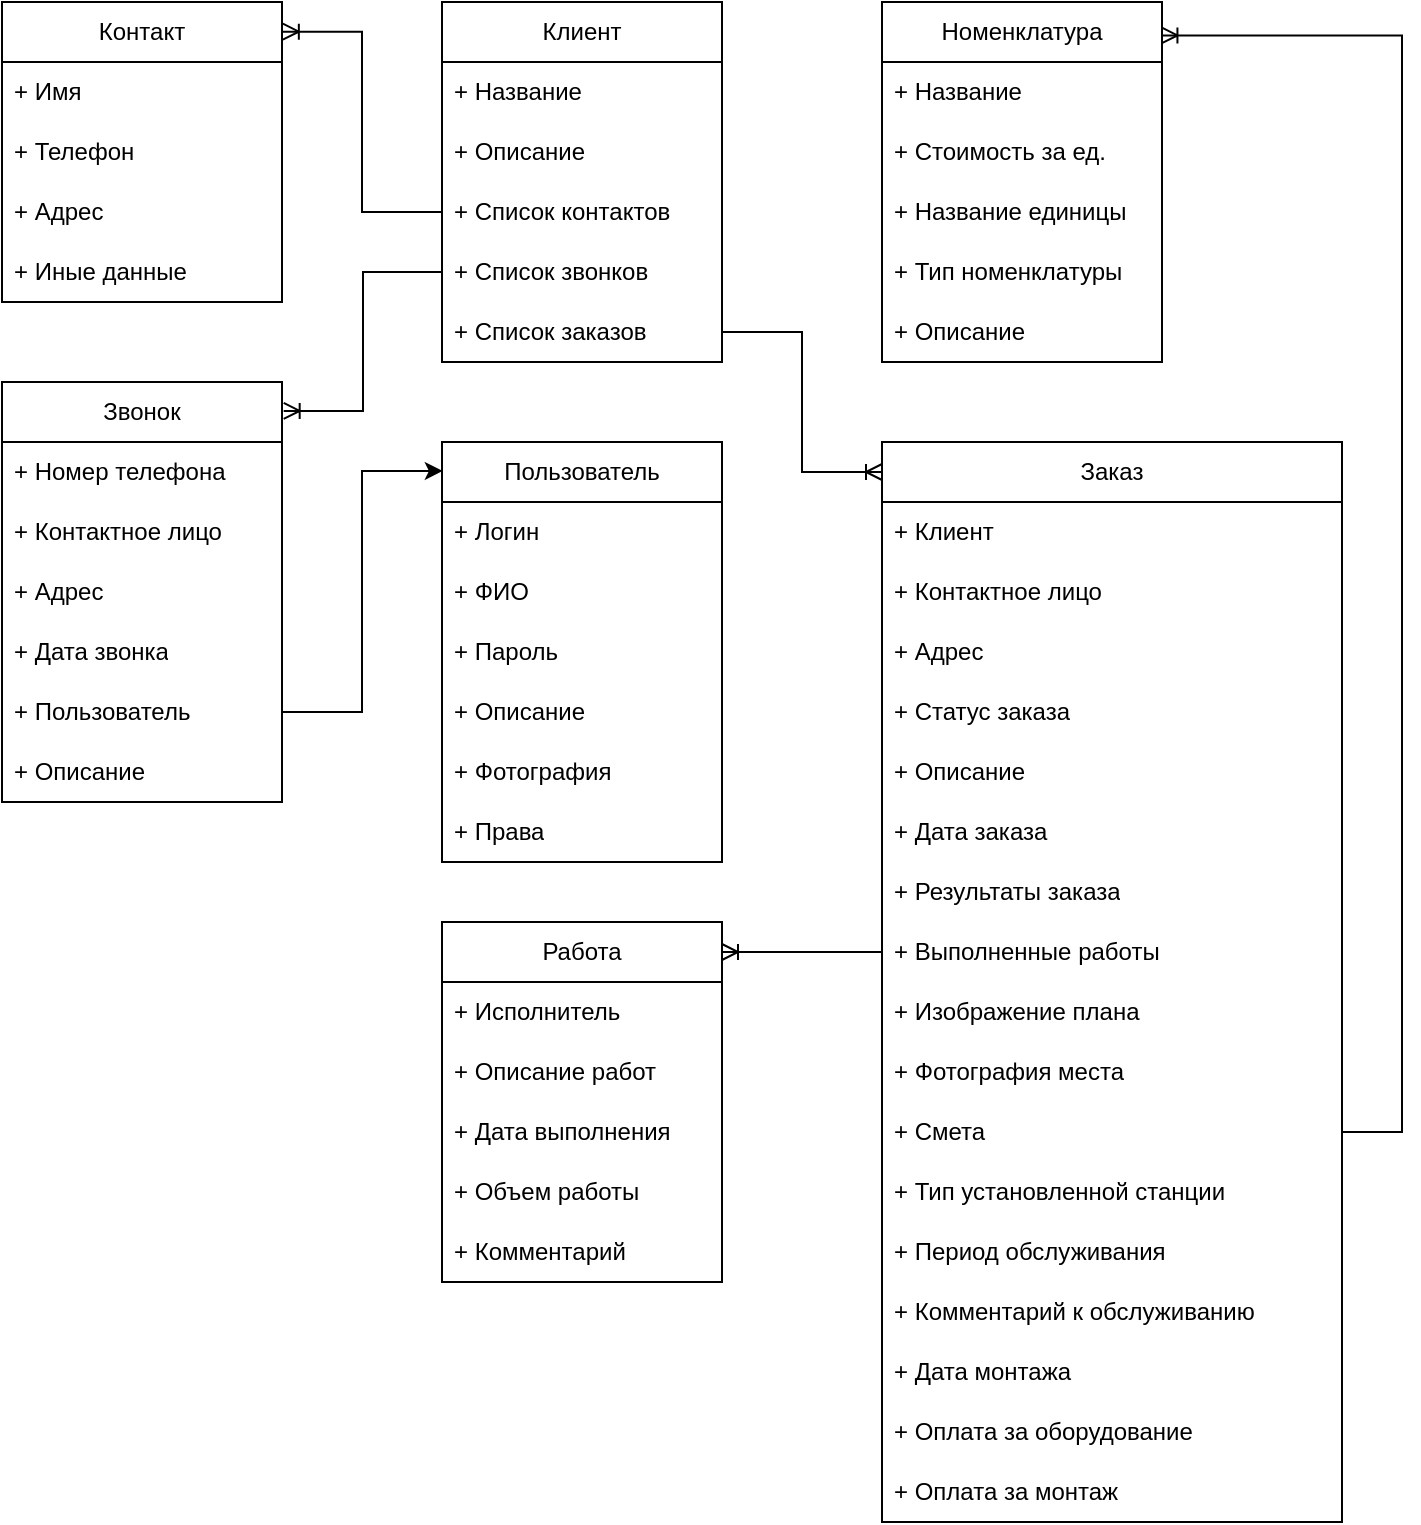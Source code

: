 <mxfile version="27.0.9">
  <diagram name="Страница — 1" id="9P0wHtVKrW3LICsUbkwk">
    <mxGraphModel dx="1426" dy="849" grid="1" gridSize="10" guides="1" tooltips="1" connect="1" arrows="1" fold="1" page="1" pageScale="1" pageWidth="827" pageHeight="1169" math="0" shadow="0">
      <root>
        <mxCell id="0" />
        <mxCell id="1" parent="0" />
        <mxCell id="8ZnBadGXoGOM1toiInGh-7" value="Пользователь" style="swimlane;fontStyle=0;childLayout=stackLayout;horizontal=1;startSize=30;horizontalStack=0;resizeParent=1;resizeParentMax=0;resizeLast=0;collapsible=1;marginBottom=0;whiteSpace=wrap;html=1;" parent="1" vertex="1">
          <mxGeometry x="260" y="260" width="140" height="210" as="geometry" />
        </mxCell>
        <mxCell id="8ZnBadGXoGOM1toiInGh-8" value="+ Логин" style="text;strokeColor=none;fillColor=none;align=left;verticalAlign=middle;spacingLeft=4;spacingRight=4;overflow=hidden;points=[[0,0.5],[1,0.5]];portConstraint=eastwest;rotatable=0;whiteSpace=wrap;html=1;" parent="8ZnBadGXoGOM1toiInGh-7" vertex="1">
          <mxGeometry y="30" width="140" height="30" as="geometry" />
        </mxCell>
        <mxCell id="8ZnBadGXoGOM1toiInGh-9" value="+ ФИО" style="text;strokeColor=none;fillColor=none;align=left;verticalAlign=middle;spacingLeft=4;spacingRight=4;overflow=hidden;points=[[0,0.5],[1,0.5]];portConstraint=eastwest;rotatable=0;whiteSpace=wrap;html=1;" parent="8ZnBadGXoGOM1toiInGh-7" vertex="1">
          <mxGeometry y="60" width="140" height="30" as="geometry" />
        </mxCell>
        <mxCell id="8ZnBadGXoGOM1toiInGh-10" value="+ Пароль" style="text;strokeColor=none;fillColor=none;align=left;verticalAlign=middle;spacingLeft=4;spacingRight=4;overflow=hidden;points=[[0,0.5],[1,0.5]];portConstraint=eastwest;rotatable=0;whiteSpace=wrap;html=1;" parent="8ZnBadGXoGOM1toiInGh-7" vertex="1">
          <mxGeometry y="90" width="140" height="30" as="geometry" />
        </mxCell>
        <mxCell id="8ZnBadGXoGOM1toiInGh-11" value="+ Описание" style="text;strokeColor=none;fillColor=none;align=left;verticalAlign=middle;spacingLeft=4;spacingRight=4;overflow=hidden;points=[[0,0.5],[1,0.5]];portConstraint=eastwest;rotatable=0;whiteSpace=wrap;html=1;" parent="8ZnBadGXoGOM1toiInGh-7" vertex="1">
          <mxGeometry y="120" width="140" height="30" as="geometry" />
        </mxCell>
        <mxCell id="8ZnBadGXoGOM1toiInGh-12" value="+ Фотография" style="text;strokeColor=none;fillColor=none;align=left;verticalAlign=middle;spacingLeft=4;spacingRight=4;overflow=hidden;points=[[0,0.5],[1,0.5]];portConstraint=eastwest;rotatable=0;whiteSpace=wrap;html=1;" parent="8ZnBadGXoGOM1toiInGh-7" vertex="1">
          <mxGeometry y="150" width="140" height="30" as="geometry" />
        </mxCell>
        <mxCell id="8ZnBadGXoGOM1toiInGh-13" value="+ Права" style="text;strokeColor=none;fillColor=none;align=left;verticalAlign=middle;spacingLeft=4;spacingRight=4;overflow=hidden;points=[[0,0.5],[1,0.5]];portConstraint=eastwest;rotatable=0;whiteSpace=wrap;html=1;" parent="8ZnBadGXoGOM1toiInGh-7" vertex="1">
          <mxGeometry y="180" width="140" height="30" as="geometry" />
        </mxCell>
        <mxCell id="8ZnBadGXoGOM1toiInGh-14" value="Клиент" style="swimlane;fontStyle=0;childLayout=stackLayout;horizontal=1;startSize=30;horizontalStack=0;resizeParent=1;resizeParentMax=0;resizeLast=0;collapsible=1;marginBottom=0;whiteSpace=wrap;html=1;" parent="1" vertex="1">
          <mxGeometry x="260" y="40" width="140" height="180" as="geometry" />
        </mxCell>
        <mxCell id="8ZnBadGXoGOM1toiInGh-15" value="+ Название" style="text;strokeColor=none;fillColor=none;align=left;verticalAlign=middle;spacingLeft=4;spacingRight=4;overflow=hidden;points=[[0,0.5],[1,0.5]];portConstraint=eastwest;rotatable=0;whiteSpace=wrap;html=1;" parent="8ZnBadGXoGOM1toiInGh-14" vertex="1">
          <mxGeometry y="30" width="140" height="30" as="geometry" />
        </mxCell>
        <mxCell id="8ZnBadGXoGOM1toiInGh-16" value="+ Описание" style="text;strokeColor=none;fillColor=none;align=left;verticalAlign=middle;spacingLeft=4;spacingRight=4;overflow=hidden;points=[[0,0.5],[1,0.5]];portConstraint=eastwest;rotatable=0;whiteSpace=wrap;html=1;" parent="8ZnBadGXoGOM1toiInGh-14" vertex="1">
          <mxGeometry y="60" width="140" height="30" as="geometry" />
        </mxCell>
        <mxCell id="8ZnBadGXoGOM1toiInGh-17" value="+ Список контактов" style="text;strokeColor=none;fillColor=none;align=left;verticalAlign=middle;spacingLeft=4;spacingRight=4;overflow=hidden;points=[[0,0.5],[1,0.5]];portConstraint=eastwest;rotatable=0;whiteSpace=wrap;html=1;" parent="8ZnBadGXoGOM1toiInGh-14" vertex="1">
          <mxGeometry y="90" width="140" height="30" as="geometry" />
        </mxCell>
        <mxCell id="8ZnBadGXoGOM1toiInGh-18" value="+ Список звонков" style="text;strokeColor=none;fillColor=none;align=left;verticalAlign=middle;spacingLeft=4;spacingRight=4;overflow=hidden;points=[[0,0.5],[1,0.5]];portConstraint=eastwest;rotatable=0;whiteSpace=wrap;html=1;" parent="8ZnBadGXoGOM1toiInGh-14" vertex="1">
          <mxGeometry y="120" width="140" height="30" as="geometry" />
        </mxCell>
        <mxCell id="8ZnBadGXoGOM1toiInGh-19" value="+ Список заказов" style="text;strokeColor=none;fillColor=none;align=left;verticalAlign=middle;spacingLeft=4;spacingRight=4;overflow=hidden;points=[[0,0.5],[1,0.5]];portConstraint=eastwest;rotatable=0;whiteSpace=wrap;html=1;" parent="8ZnBadGXoGOM1toiInGh-14" vertex="1">
          <mxGeometry y="150" width="140" height="30" as="geometry" />
        </mxCell>
        <mxCell id="8ZnBadGXoGOM1toiInGh-24" value="Контакт" style="swimlane;fontStyle=0;childLayout=stackLayout;horizontal=1;startSize=30;horizontalStack=0;resizeParent=1;resizeParentMax=0;resizeLast=0;collapsible=1;marginBottom=0;whiteSpace=wrap;html=1;" parent="1" vertex="1">
          <mxGeometry x="40" y="40" width="140" height="150" as="geometry" />
        </mxCell>
        <mxCell id="8ZnBadGXoGOM1toiInGh-25" value="+ Имя" style="text;strokeColor=none;fillColor=none;align=left;verticalAlign=middle;spacingLeft=4;spacingRight=4;overflow=hidden;points=[[0,0.5],[1,0.5]];portConstraint=eastwest;rotatable=0;whiteSpace=wrap;html=1;" parent="8ZnBadGXoGOM1toiInGh-24" vertex="1">
          <mxGeometry y="30" width="140" height="30" as="geometry" />
        </mxCell>
        <mxCell id="8ZnBadGXoGOM1toiInGh-26" value="+ Телефон" style="text;strokeColor=none;fillColor=none;align=left;verticalAlign=middle;spacingLeft=4;spacingRight=4;overflow=hidden;points=[[0,0.5],[1,0.5]];portConstraint=eastwest;rotatable=0;whiteSpace=wrap;html=1;" parent="8ZnBadGXoGOM1toiInGh-24" vertex="1">
          <mxGeometry y="60" width="140" height="30" as="geometry" />
        </mxCell>
        <mxCell id="8ZnBadGXoGOM1toiInGh-27" value="+ Адрес" style="text;strokeColor=none;fillColor=none;align=left;verticalAlign=middle;spacingLeft=4;spacingRight=4;overflow=hidden;points=[[0,0.5],[1,0.5]];portConstraint=eastwest;rotatable=0;whiteSpace=wrap;html=1;" parent="8ZnBadGXoGOM1toiInGh-24" vertex="1">
          <mxGeometry y="90" width="140" height="30" as="geometry" />
        </mxCell>
        <mxCell id="8ZnBadGXoGOM1toiInGh-28" value="+ Иные данные" style="text;strokeColor=none;fillColor=none;align=left;verticalAlign=middle;spacingLeft=4;spacingRight=4;overflow=hidden;points=[[0,0.5],[1,0.5]];portConstraint=eastwest;rotatable=0;whiteSpace=wrap;html=1;" parent="8ZnBadGXoGOM1toiInGh-24" vertex="1">
          <mxGeometry y="120" width="140" height="30" as="geometry" />
        </mxCell>
        <mxCell id="8ZnBadGXoGOM1toiInGh-30" value="Номенклатура" style="swimlane;fontStyle=0;childLayout=stackLayout;horizontal=1;startSize=30;horizontalStack=0;resizeParent=1;resizeParentMax=0;resizeLast=0;collapsible=1;marginBottom=0;whiteSpace=wrap;html=1;" parent="1" vertex="1">
          <mxGeometry x="480" y="40" width="140" height="180" as="geometry" />
        </mxCell>
        <mxCell id="8ZnBadGXoGOM1toiInGh-31" value="+ Название" style="text;strokeColor=none;fillColor=none;align=left;verticalAlign=middle;spacingLeft=4;spacingRight=4;overflow=hidden;points=[[0,0.5],[1,0.5]];portConstraint=eastwest;rotatable=0;whiteSpace=wrap;html=1;" parent="8ZnBadGXoGOM1toiInGh-30" vertex="1">
          <mxGeometry y="30" width="140" height="30" as="geometry" />
        </mxCell>
        <mxCell id="8ZnBadGXoGOM1toiInGh-32" value="+ Стоимость за ед." style="text;strokeColor=none;fillColor=none;align=left;verticalAlign=middle;spacingLeft=4;spacingRight=4;overflow=hidden;points=[[0,0.5],[1,0.5]];portConstraint=eastwest;rotatable=0;whiteSpace=wrap;html=1;" parent="8ZnBadGXoGOM1toiInGh-30" vertex="1">
          <mxGeometry y="60" width="140" height="30" as="geometry" />
        </mxCell>
        <mxCell id="8ZnBadGXoGOM1toiInGh-33" value="+ Название единицы" style="text;strokeColor=none;fillColor=none;align=left;verticalAlign=middle;spacingLeft=4;spacingRight=4;overflow=hidden;points=[[0,0.5],[1,0.5]];portConstraint=eastwest;rotatable=0;whiteSpace=wrap;html=1;" parent="8ZnBadGXoGOM1toiInGh-30" vertex="1">
          <mxGeometry y="90" width="140" height="30" as="geometry" />
        </mxCell>
        <mxCell id="8ZnBadGXoGOM1toiInGh-34" value="+ Тип номенклатуры" style="text;strokeColor=none;fillColor=none;align=left;verticalAlign=middle;spacingLeft=4;spacingRight=4;overflow=hidden;points=[[0,0.5],[1,0.5]];portConstraint=eastwest;rotatable=0;whiteSpace=wrap;html=1;" parent="8ZnBadGXoGOM1toiInGh-30" vertex="1">
          <mxGeometry y="120" width="140" height="30" as="geometry" />
        </mxCell>
        <mxCell id="8ZnBadGXoGOM1toiInGh-35" value="+ Описание" style="text;strokeColor=none;fillColor=none;align=left;verticalAlign=middle;spacingLeft=4;spacingRight=4;overflow=hidden;points=[[0,0.5],[1,0.5]];portConstraint=eastwest;rotatable=0;whiteSpace=wrap;html=1;" parent="8ZnBadGXoGOM1toiInGh-30" vertex="1">
          <mxGeometry y="150" width="140" height="30" as="geometry" />
        </mxCell>
        <mxCell id="8ZnBadGXoGOM1toiInGh-37" value="Звонок" style="swimlane;fontStyle=0;childLayout=stackLayout;horizontal=1;startSize=30;horizontalStack=0;resizeParent=1;resizeParentMax=0;resizeLast=0;collapsible=1;marginBottom=0;whiteSpace=wrap;html=1;" parent="1" vertex="1">
          <mxGeometry x="40" y="230" width="140" height="210" as="geometry" />
        </mxCell>
        <mxCell id="8ZnBadGXoGOM1toiInGh-38" value="+ Номер телефона" style="text;strokeColor=none;fillColor=none;align=left;verticalAlign=middle;spacingLeft=4;spacingRight=4;overflow=hidden;points=[[0,0.5],[1,0.5]];portConstraint=eastwest;rotatable=0;whiteSpace=wrap;html=1;" parent="8ZnBadGXoGOM1toiInGh-37" vertex="1">
          <mxGeometry y="30" width="140" height="30" as="geometry" />
        </mxCell>
        <mxCell id="8ZnBadGXoGOM1toiInGh-39" value="+ Контактное лицо" style="text;strokeColor=none;fillColor=none;align=left;verticalAlign=middle;spacingLeft=4;spacingRight=4;overflow=hidden;points=[[0,0.5],[1,0.5]];portConstraint=eastwest;rotatable=0;whiteSpace=wrap;html=1;" parent="8ZnBadGXoGOM1toiInGh-37" vertex="1">
          <mxGeometry y="60" width="140" height="30" as="geometry" />
        </mxCell>
        <mxCell id="8ZnBadGXoGOM1toiInGh-40" value="+ Адрес" style="text;strokeColor=none;fillColor=none;align=left;verticalAlign=middle;spacingLeft=4;spacingRight=4;overflow=hidden;points=[[0,0.5],[1,0.5]];portConstraint=eastwest;rotatable=0;whiteSpace=wrap;html=1;" parent="8ZnBadGXoGOM1toiInGh-37" vertex="1">
          <mxGeometry y="90" width="140" height="30" as="geometry" />
        </mxCell>
        <mxCell id="8ZnBadGXoGOM1toiInGh-41" value="+ Дата звонка" style="text;strokeColor=none;fillColor=none;align=left;verticalAlign=middle;spacingLeft=4;spacingRight=4;overflow=hidden;points=[[0,0.5],[1,0.5]];portConstraint=eastwest;rotatable=0;whiteSpace=wrap;html=1;" parent="8ZnBadGXoGOM1toiInGh-37" vertex="1">
          <mxGeometry y="120" width="140" height="30" as="geometry" />
        </mxCell>
        <mxCell id="8ZnBadGXoGOM1toiInGh-42" value="+ Пользователь" style="text;strokeColor=none;fillColor=none;align=left;verticalAlign=middle;spacingLeft=4;spacingRight=4;overflow=hidden;points=[[0,0.5],[1,0.5]];portConstraint=eastwest;rotatable=0;whiteSpace=wrap;html=1;" parent="8ZnBadGXoGOM1toiInGh-37" vertex="1">
          <mxGeometry y="150" width="140" height="30" as="geometry" />
        </mxCell>
        <mxCell id="8ZnBadGXoGOM1toiInGh-43" value="+ Описание" style="text;strokeColor=none;fillColor=none;align=left;verticalAlign=middle;spacingLeft=4;spacingRight=4;overflow=hidden;points=[[0,0.5],[1,0.5]];portConstraint=eastwest;rotatable=0;whiteSpace=wrap;html=1;" parent="8ZnBadGXoGOM1toiInGh-37" vertex="1">
          <mxGeometry y="180" width="140" height="30" as="geometry" />
        </mxCell>
        <mxCell id="8ZnBadGXoGOM1toiInGh-44" value="Заказ" style="swimlane;fontStyle=0;childLayout=stackLayout;horizontal=1;startSize=30;horizontalStack=0;resizeParent=1;resizeParentMax=0;resizeLast=0;collapsible=1;marginBottom=0;whiteSpace=wrap;html=1;" parent="1" vertex="1">
          <mxGeometry x="480" y="260" width="230" height="540" as="geometry" />
        </mxCell>
        <mxCell id="8ZnBadGXoGOM1toiInGh-45" value="+ Клиент" style="text;strokeColor=none;fillColor=none;align=left;verticalAlign=middle;spacingLeft=4;spacingRight=4;overflow=hidden;points=[[0,0.5],[1,0.5]];portConstraint=eastwest;rotatable=0;whiteSpace=wrap;html=1;" parent="8ZnBadGXoGOM1toiInGh-44" vertex="1">
          <mxGeometry y="30" width="230" height="30" as="geometry" />
        </mxCell>
        <mxCell id="8ZnBadGXoGOM1toiInGh-46" value="+ Контактное лицо" style="text;strokeColor=none;fillColor=none;align=left;verticalAlign=middle;spacingLeft=4;spacingRight=4;overflow=hidden;points=[[0,0.5],[1,0.5]];portConstraint=eastwest;rotatable=0;whiteSpace=wrap;html=1;" parent="8ZnBadGXoGOM1toiInGh-44" vertex="1">
          <mxGeometry y="60" width="230" height="30" as="geometry" />
        </mxCell>
        <mxCell id="8ZnBadGXoGOM1toiInGh-47" value="+ Адрес" style="text;strokeColor=none;fillColor=none;align=left;verticalAlign=middle;spacingLeft=4;spacingRight=4;overflow=hidden;points=[[0,0.5],[1,0.5]];portConstraint=eastwest;rotatable=0;whiteSpace=wrap;html=1;" parent="8ZnBadGXoGOM1toiInGh-44" vertex="1">
          <mxGeometry y="90" width="230" height="30" as="geometry" />
        </mxCell>
        <mxCell id="8ZnBadGXoGOM1toiInGh-48" value="+ Статус заказа" style="text;strokeColor=none;fillColor=none;align=left;verticalAlign=middle;spacingLeft=4;spacingRight=4;overflow=hidden;points=[[0,0.5],[1,0.5]];portConstraint=eastwest;rotatable=0;whiteSpace=wrap;html=1;" parent="8ZnBadGXoGOM1toiInGh-44" vertex="1">
          <mxGeometry y="120" width="230" height="30" as="geometry" />
        </mxCell>
        <mxCell id="8ZnBadGXoGOM1toiInGh-49" value="+ Описание" style="text;strokeColor=none;fillColor=none;align=left;verticalAlign=middle;spacingLeft=4;spacingRight=4;overflow=hidden;points=[[0,0.5],[1,0.5]];portConstraint=eastwest;rotatable=0;whiteSpace=wrap;html=1;" parent="8ZnBadGXoGOM1toiInGh-44" vertex="1">
          <mxGeometry y="150" width="230" height="30" as="geometry" />
        </mxCell>
        <mxCell id="8ZnBadGXoGOM1toiInGh-50" value="+ Дата заказа" style="text;strokeColor=none;fillColor=none;align=left;verticalAlign=middle;spacingLeft=4;spacingRight=4;overflow=hidden;points=[[0,0.5],[1,0.5]];portConstraint=eastwest;rotatable=0;whiteSpace=wrap;html=1;" parent="8ZnBadGXoGOM1toiInGh-44" vertex="1">
          <mxGeometry y="180" width="230" height="30" as="geometry" />
        </mxCell>
        <mxCell id="8ZnBadGXoGOM1toiInGh-51" value="+ Результаты заказа" style="text;strokeColor=none;fillColor=none;align=left;verticalAlign=middle;spacingLeft=4;spacingRight=4;overflow=hidden;points=[[0,0.5],[1,0.5]];portConstraint=eastwest;rotatable=0;whiteSpace=wrap;html=1;" parent="8ZnBadGXoGOM1toiInGh-44" vertex="1">
          <mxGeometry y="210" width="230" height="30" as="geometry" />
        </mxCell>
        <mxCell id="8ZnBadGXoGOM1toiInGh-52" value="+ Выполненные работы" style="text;strokeColor=none;fillColor=none;align=left;verticalAlign=middle;spacingLeft=4;spacingRight=4;overflow=hidden;points=[[0,0.5],[1,0.5]];portConstraint=eastwest;rotatable=0;whiteSpace=wrap;html=1;" parent="8ZnBadGXoGOM1toiInGh-44" vertex="1">
          <mxGeometry y="240" width="230" height="30" as="geometry" />
        </mxCell>
        <mxCell id="8ZnBadGXoGOM1toiInGh-53" value="+ Изображение плана" style="text;strokeColor=none;fillColor=none;align=left;verticalAlign=middle;spacingLeft=4;spacingRight=4;overflow=hidden;points=[[0,0.5],[1,0.5]];portConstraint=eastwest;rotatable=0;whiteSpace=wrap;html=1;" parent="8ZnBadGXoGOM1toiInGh-44" vertex="1">
          <mxGeometry y="270" width="230" height="30" as="geometry" />
        </mxCell>
        <mxCell id="8ZnBadGXoGOM1toiInGh-55" value="+ Фотография места" style="text;strokeColor=none;fillColor=none;align=left;verticalAlign=middle;spacingLeft=4;spacingRight=4;overflow=hidden;points=[[0,0.5],[1,0.5]];portConstraint=eastwest;rotatable=0;whiteSpace=wrap;html=1;" parent="8ZnBadGXoGOM1toiInGh-44" vertex="1">
          <mxGeometry y="300" width="230" height="30" as="geometry" />
        </mxCell>
        <mxCell id="8ZnBadGXoGOM1toiInGh-56" value="+ Смета" style="text;strokeColor=none;fillColor=none;align=left;verticalAlign=middle;spacingLeft=4;spacingRight=4;overflow=hidden;points=[[0,0.5],[1,0.5]];portConstraint=eastwest;rotatable=0;whiteSpace=wrap;html=1;" parent="8ZnBadGXoGOM1toiInGh-44" vertex="1">
          <mxGeometry y="330" width="230" height="30" as="geometry" />
        </mxCell>
        <mxCell id="8ZnBadGXoGOM1toiInGh-57" value="+ Тип установленной станции" style="text;strokeColor=none;fillColor=none;align=left;verticalAlign=middle;spacingLeft=4;spacingRight=4;overflow=hidden;points=[[0,0.5],[1,0.5]];portConstraint=eastwest;rotatable=0;whiteSpace=wrap;html=1;" parent="8ZnBadGXoGOM1toiInGh-44" vertex="1">
          <mxGeometry y="360" width="230" height="30" as="geometry" />
        </mxCell>
        <mxCell id="8ZnBadGXoGOM1toiInGh-58" value="+ Период обслуживания" style="text;strokeColor=none;fillColor=none;align=left;verticalAlign=middle;spacingLeft=4;spacingRight=4;overflow=hidden;points=[[0,0.5],[1,0.5]];portConstraint=eastwest;rotatable=0;whiteSpace=wrap;html=1;" parent="8ZnBadGXoGOM1toiInGh-44" vertex="1">
          <mxGeometry y="390" width="230" height="30" as="geometry" />
        </mxCell>
        <mxCell id="8ZnBadGXoGOM1toiInGh-59" value="+ Комментарий к обслуживанию" style="text;strokeColor=none;fillColor=none;align=left;verticalAlign=middle;spacingLeft=4;spacingRight=4;overflow=hidden;points=[[0,0.5],[1,0.5]];portConstraint=eastwest;rotatable=0;whiteSpace=wrap;html=1;" parent="8ZnBadGXoGOM1toiInGh-44" vertex="1">
          <mxGeometry y="420" width="230" height="30" as="geometry" />
        </mxCell>
        <mxCell id="8ZnBadGXoGOM1toiInGh-54" value="+ Дата монтажа" style="text;strokeColor=none;fillColor=none;align=left;verticalAlign=middle;spacingLeft=4;spacingRight=4;overflow=hidden;points=[[0,0.5],[1,0.5]];portConstraint=eastwest;rotatable=0;whiteSpace=wrap;html=1;" parent="8ZnBadGXoGOM1toiInGh-44" vertex="1">
          <mxGeometry y="450" width="230" height="30" as="geometry" />
        </mxCell>
        <mxCell id="8ZnBadGXoGOM1toiInGh-60" value="+ Оплата за оборудование" style="text;strokeColor=none;fillColor=none;align=left;verticalAlign=middle;spacingLeft=4;spacingRight=4;overflow=hidden;points=[[0,0.5],[1,0.5]];portConstraint=eastwest;rotatable=0;whiteSpace=wrap;html=1;" parent="8ZnBadGXoGOM1toiInGh-44" vertex="1">
          <mxGeometry y="480" width="230" height="30" as="geometry" />
        </mxCell>
        <mxCell id="8ZnBadGXoGOM1toiInGh-61" value="+ Оплата за монтаж" style="text;strokeColor=none;fillColor=none;align=left;verticalAlign=middle;spacingLeft=4;spacingRight=4;overflow=hidden;points=[[0,0.5],[1,0.5]];portConstraint=eastwest;rotatable=0;whiteSpace=wrap;html=1;" parent="8ZnBadGXoGOM1toiInGh-44" vertex="1">
          <mxGeometry y="510" width="230" height="30" as="geometry" />
        </mxCell>
        <mxCell id="8ZnBadGXoGOM1toiInGh-62" value="Работа" style="swimlane;fontStyle=0;childLayout=stackLayout;horizontal=1;startSize=30;horizontalStack=0;resizeParent=1;resizeParentMax=0;resizeLast=0;collapsible=1;marginBottom=0;whiteSpace=wrap;html=1;" parent="1" vertex="1">
          <mxGeometry x="260" y="500" width="140" height="180" as="geometry" />
        </mxCell>
        <mxCell id="8ZnBadGXoGOM1toiInGh-63" value="+ Исполнитель" style="text;strokeColor=none;fillColor=none;align=left;verticalAlign=middle;spacingLeft=4;spacingRight=4;overflow=hidden;points=[[0,0.5],[1,0.5]];portConstraint=eastwest;rotatable=0;whiteSpace=wrap;html=1;" parent="8ZnBadGXoGOM1toiInGh-62" vertex="1">
          <mxGeometry y="30" width="140" height="30" as="geometry" />
        </mxCell>
        <mxCell id="8ZnBadGXoGOM1toiInGh-64" value="+ Описание работ" style="text;strokeColor=none;fillColor=none;align=left;verticalAlign=middle;spacingLeft=4;spacingRight=4;overflow=hidden;points=[[0,0.5],[1,0.5]];portConstraint=eastwest;rotatable=0;whiteSpace=wrap;html=1;" parent="8ZnBadGXoGOM1toiInGh-62" vertex="1">
          <mxGeometry y="60" width="140" height="30" as="geometry" />
        </mxCell>
        <mxCell id="8ZnBadGXoGOM1toiInGh-65" value="+ Дата выполнения" style="text;strokeColor=none;fillColor=none;align=left;verticalAlign=middle;spacingLeft=4;spacingRight=4;overflow=hidden;points=[[0,0.5],[1,0.5]];portConstraint=eastwest;rotatable=0;whiteSpace=wrap;html=1;" parent="8ZnBadGXoGOM1toiInGh-62" vertex="1">
          <mxGeometry y="90" width="140" height="30" as="geometry" />
        </mxCell>
        <mxCell id="8ZnBadGXoGOM1toiInGh-66" value="+ Объем работы" style="text;strokeColor=none;fillColor=none;align=left;verticalAlign=middle;spacingLeft=4;spacingRight=4;overflow=hidden;points=[[0,0.5],[1,0.5]];portConstraint=eastwest;rotatable=0;whiteSpace=wrap;html=1;" parent="8ZnBadGXoGOM1toiInGh-62" vertex="1">
          <mxGeometry y="120" width="140" height="30" as="geometry" />
        </mxCell>
        <mxCell id="8ZnBadGXoGOM1toiInGh-67" value="+ Комментарий" style="text;strokeColor=none;fillColor=none;align=left;verticalAlign=middle;spacingLeft=4;spacingRight=4;overflow=hidden;points=[[0,0.5],[1,0.5]];portConstraint=eastwest;rotatable=0;whiteSpace=wrap;html=1;" parent="8ZnBadGXoGOM1toiInGh-62" vertex="1">
          <mxGeometry y="150" width="140" height="30" as="geometry" />
        </mxCell>
        <mxCell id="8ZnBadGXoGOM1toiInGh-68" value="" style="edgeStyle=elbowEdgeStyle;fontSize=12;html=1;endArrow=ERoneToMany;rounded=0;exitX=0;exitY=0.5;exitDx=0;exitDy=0;entryX=1.003;entryY=0.099;entryDx=0;entryDy=0;entryPerimeter=0;" parent="1" source="8ZnBadGXoGOM1toiInGh-17" target="8ZnBadGXoGOM1toiInGh-24" edge="1">
          <mxGeometry width="100" height="100" relative="1" as="geometry">
            <mxPoint x="370" y="420" as="sourcePoint" />
            <mxPoint x="230" y="310" as="targetPoint" />
          </mxGeometry>
        </mxCell>
        <mxCell id="8ZnBadGXoGOM1toiInGh-71" value="" style="edgeStyle=elbowEdgeStyle;fontSize=12;html=1;endArrow=ERoneToMany;rounded=0;exitX=0;exitY=0.5;exitDx=0;exitDy=0;entryX=1.006;entryY=0.069;entryDx=0;entryDy=0;entryPerimeter=0;" parent="1" source="8ZnBadGXoGOM1toiInGh-18" target="8ZnBadGXoGOM1toiInGh-37" edge="1">
          <mxGeometry width="100" height="100" relative="1" as="geometry">
            <mxPoint x="350" y="420" as="sourcePoint" />
            <mxPoint x="240" y="230" as="targetPoint" />
          </mxGeometry>
        </mxCell>
        <mxCell id="8ZnBadGXoGOM1toiInGh-75" value="" style="edgeStyle=elbowEdgeStyle;fontSize=12;html=1;endArrow=ERoneToMany;rounded=0;exitX=1;exitY=0.5;exitDx=0;exitDy=0;" parent="1" source="8ZnBadGXoGOM1toiInGh-19" edge="1">
          <mxGeometry width="100" height="100" relative="1" as="geometry">
            <mxPoint x="440" y="400" as="sourcePoint" />
            <mxPoint x="480" y="275" as="targetPoint" />
          </mxGeometry>
        </mxCell>
        <mxCell id="8ZnBadGXoGOM1toiInGh-77" value="" style="fontSize=12;html=1;endArrow=ERoneToMany;rounded=0;exitX=0;exitY=0.5;exitDx=0;exitDy=0;" parent="1" source="8ZnBadGXoGOM1toiInGh-52" edge="1">
          <mxGeometry width="100" height="100" relative="1" as="geometry">
            <mxPoint x="190" y="710" as="sourcePoint" />
            <mxPoint x="400" y="515" as="targetPoint" />
          </mxGeometry>
        </mxCell>
        <mxCell id="8ZnBadGXoGOM1toiInGh-78" style="edgeStyle=orthogonalEdgeStyle;rounded=0;orthogonalLoop=1;jettySize=auto;html=1;exitX=1;exitY=0.5;exitDx=0;exitDy=0;entryX=0.003;entryY=0.069;entryDx=0;entryDy=0;entryPerimeter=0;" parent="1" source="8ZnBadGXoGOM1toiInGh-42" target="8ZnBadGXoGOM1toiInGh-7" edge="1">
          <mxGeometry relative="1" as="geometry" />
        </mxCell>
        <mxCell id="8ZnBadGXoGOM1toiInGh-79" value="" style="edgeStyle=entityRelationEdgeStyle;fontSize=12;html=1;endArrow=ERoneToMany;rounded=0;entryX=0.998;entryY=0.093;entryDx=0;entryDy=0;entryPerimeter=0;" parent="1" source="8ZnBadGXoGOM1toiInGh-56" target="8ZnBadGXoGOM1toiInGh-30" edge="1">
          <mxGeometry width="100" height="100" relative="1" as="geometry">
            <mxPoint x="500" y="690" as="sourcePoint" />
            <mxPoint x="420" y="860" as="targetPoint" />
          </mxGeometry>
        </mxCell>
      </root>
    </mxGraphModel>
  </diagram>
</mxfile>
